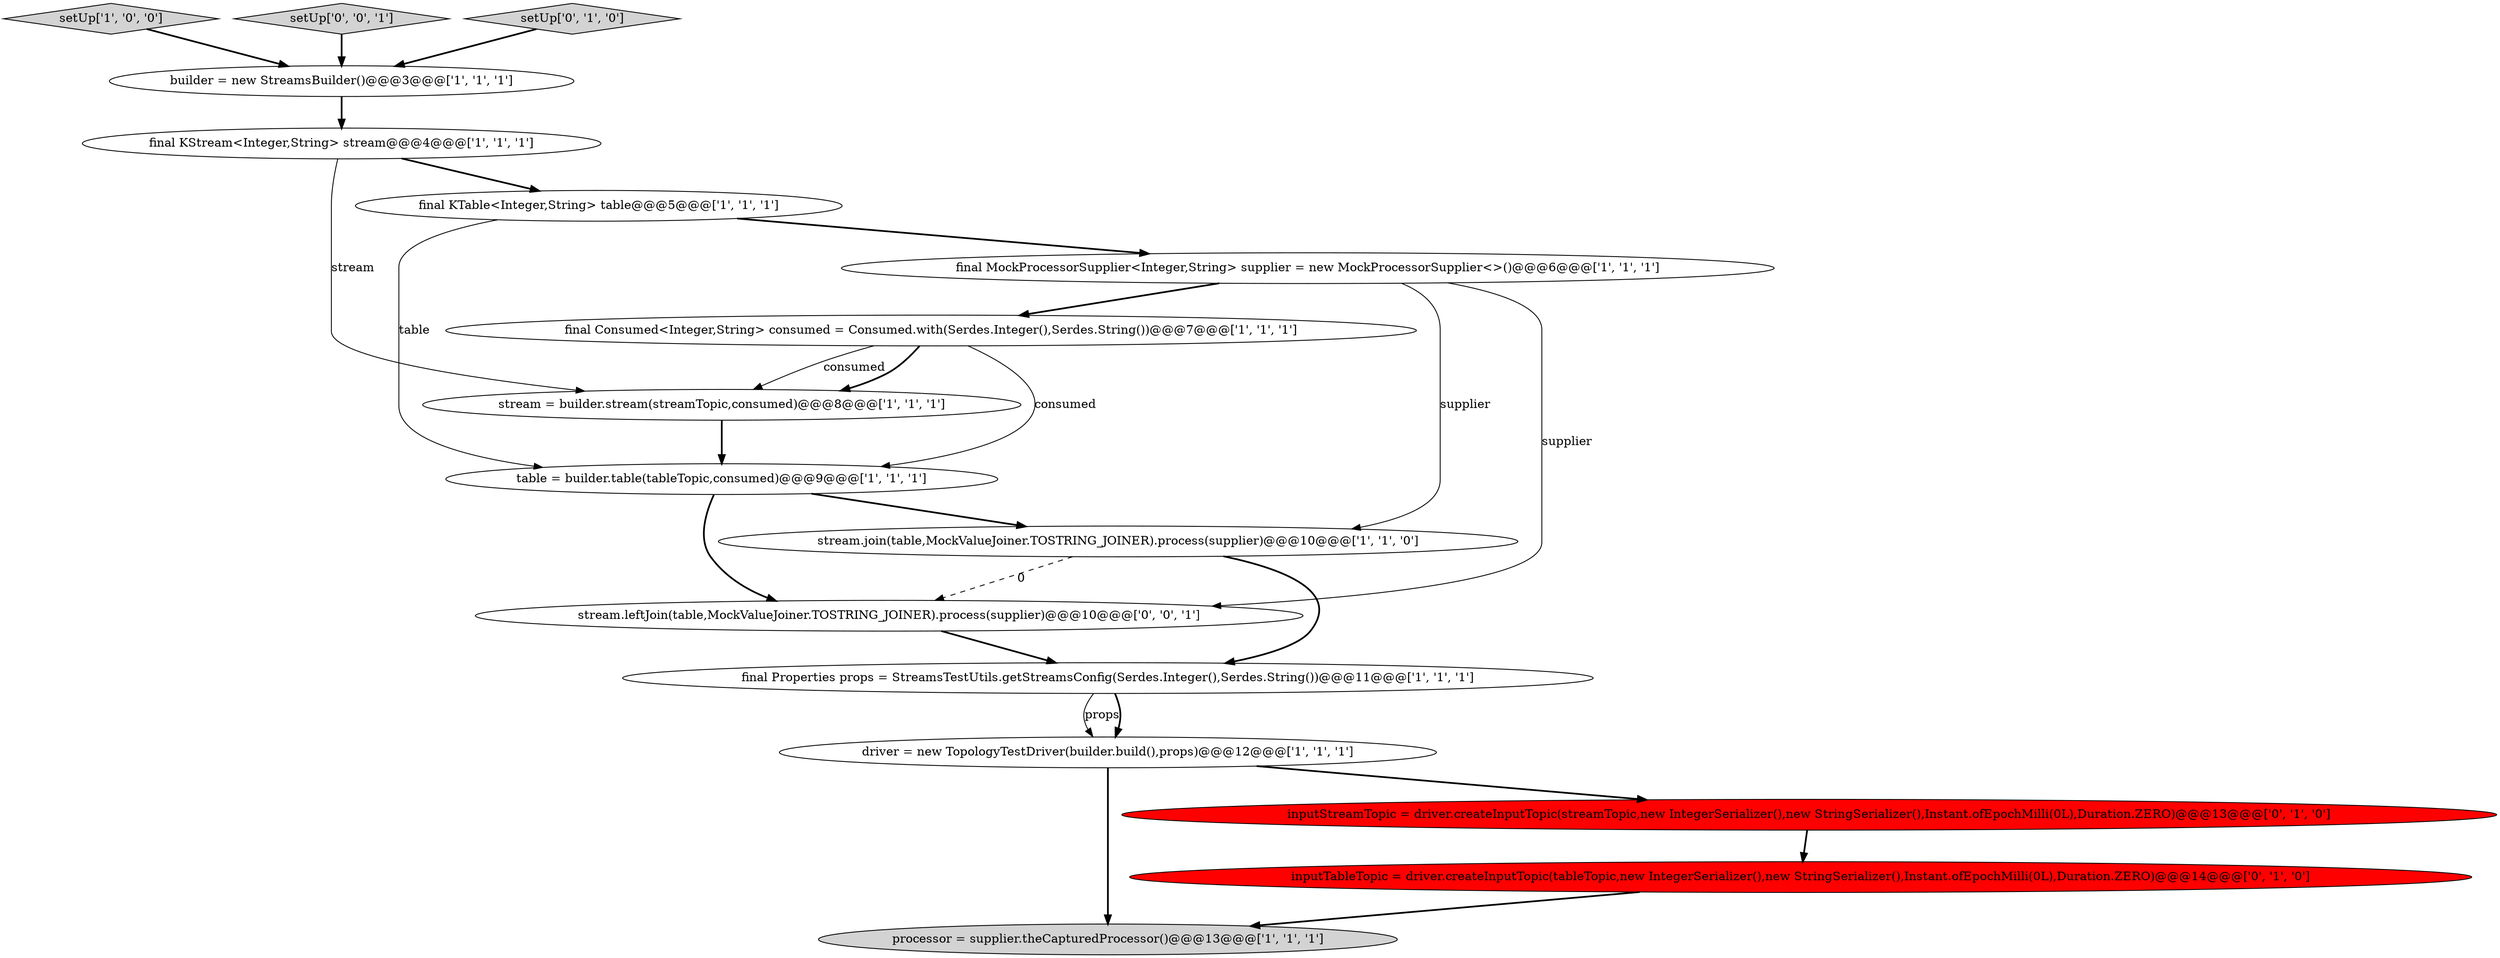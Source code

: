 digraph {
3 [style = filled, label = "final KStream<Integer,String> stream@@@4@@@['1', '1', '1']", fillcolor = white, shape = ellipse image = "AAA0AAABBB1BBB"];
12 [style = filled, label = "inputStreamTopic = driver.createInputTopic(streamTopic,new IntegerSerializer(),new StringSerializer(),Instant.ofEpochMilli(0L),Duration.ZERO)@@@13@@@['0', '1', '0']", fillcolor = red, shape = ellipse image = "AAA1AAABBB2BBB"];
11 [style = filled, label = "setUp['1', '0', '0']", fillcolor = lightgray, shape = diamond image = "AAA0AAABBB1BBB"];
16 [style = filled, label = "setUp['0', '0', '1']", fillcolor = lightgray, shape = diamond image = "AAA0AAABBB3BBB"];
4 [style = filled, label = "builder = new StreamsBuilder()@@@3@@@['1', '1', '1']", fillcolor = white, shape = ellipse image = "AAA0AAABBB1BBB"];
2 [style = filled, label = "driver = new TopologyTestDriver(builder.build(),props)@@@12@@@['1', '1', '1']", fillcolor = white, shape = ellipse image = "AAA0AAABBB1BBB"];
0 [style = filled, label = "stream = builder.stream(streamTopic,consumed)@@@8@@@['1', '1', '1']", fillcolor = white, shape = ellipse image = "AAA0AAABBB1BBB"];
14 [style = filled, label = "setUp['0', '1', '0']", fillcolor = lightgray, shape = diamond image = "AAA0AAABBB2BBB"];
6 [style = filled, label = "processor = supplier.theCapturedProcessor()@@@13@@@['1', '1', '1']", fillcolor = lightgray, shape = ellipse image = "AAA0AAABBB1BBB"];
10 [style = filled, label = "final Properties props = StreamsTestUtils.getStreamsConfig(Serdes.Integer(),Serdes.String())@@@11@@@['1', '1', '1']", fillcolor = white, shape = ellipse image = "AAA0AAABBB1BBB"];
9 [style = filled, label = "final MockProcessorSupplier<Integer,String> supplier = new MockProcessorSupplier<>()@@@6@@@['1', '1', '1']", fillcolor = white, shape = ellipse image = "AAA0AAABBB1BBB"];
15 [style = filled, label = "stream.leftJoin(table,MockValueJoiner.TOSTRING_JOINER).process(supplier)@@@10@@@['0', '0', '1']", fillcolor = white, shape = ellipse image = "AAA0AAABBB3BBB"];
13 [style = filled, label = "inputTableTopic = driver.createInputTopic(tableTopic,new IntegerSerializer(),new StringSerializer(),Instant.ofEpochMilli(0L),Duration.ZERO)@@@14@@@['0', '1', '0']", fillcolor = red, shape = ellipse image = "AAA1AAABBB2BBB"];
5 [style = filled, label = "stream.join(table,MockValueJoiner.TOSTRING_JOINER).process(supplier)@@@10@@@['1', '1', '0']", fillcolor = white, shape = ellipse image = "AAA0AAABBB1BBB"];
7 [style = filled, label = "final KTable<Integer,String> table@@@5@@@['1', '1', '1']", fillcolor = white, shape = ellipse image = "AAA0AAABBB1BBB"];
1 [style = filled, label = "table = builder.table(tableTopic,consumed)@@@9@@@['1', '1', '1']", fillcolor = white, shape = ellipse image = "AAA0AAABBB1BBB"];
8 [style = filled, label = "final Consumed<Integer,String> consumed = Consumed.with(Serdes.Integer(),Serdes.String())@@@7@@@['1', '1', '1']", fillcolor = white, shape = ellipse image = "AAA0AAABBB1BBB"];
1->5 [style = bold, label=""];
10->2 [style = solid, label="props"];
5->10 [style = bold, label=""];
4->3 [style = bold, label=""];
8->0 [style = solid, label="consumed"];
15->10 [style = bold, label=""];
9->5 [style = solid, label="supplier"];
2->6 [style = bold, label=""];
1->15 [style = bold, label=""];
11->4 [style = bold, label=""];
3->0 [style = solid, label="stream"];
8->1 [style = solid, label="consumed"];
9->8 [style = bold, label=""];
2->12 [style = bold, label=""];
8->0 [style = bold, label=""];
7->9 [style = bold, label=""];
12->13 [style = bold, label=""];
3->7 [style = bold, label=""];
0->1 [style = bold, label=""];
9->15 [style = solid, label="supplier"];
7->1 [style = solid, label="table"];
10->2 [style = bold, label=""];
13->6 [style = bold, label=""];
16->4 [style = bold, label=""];
5->15 [style = dashed, label="0"];
14->4 [style = bold, label=""];
}

